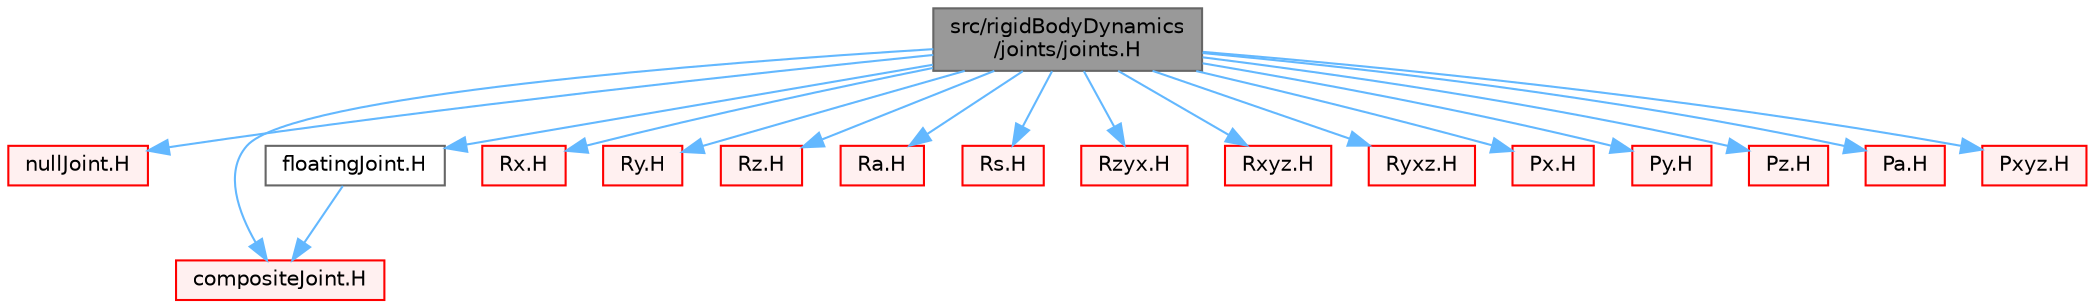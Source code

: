 digraph "src/rigidBodyDynamics/joints/joints.H"
{
 // LATEX_PDF_SIZE
  bgcolor="transparent";
  edge [fontname=Helvetica,fontsize=10,labelfontname=Helvetica,labelfontsize=10];
  node [fontname=Helvetica,fontsize=10,shape=box,height=0.2,width=0.4];
  Node1 [id="Node000001",label="src/rigidBodyDynamics\l/joints/joints.H",height=0.2,width=0.4,color="gray40", fillcolor="grey60", style="filled", fontcolor="black",tooltip=" "];
  Node1 -> Node2 [id="edge1_Node000001_Node000002",color="steelblue1",style="solid",tooltip=" "];
  Node2 [id="Node000002",label="nullJoint.H",height=0.2,width=0.4,color="red", fillcolor="#FFF0F0", style="filled",URL="$nullJoint_8H.html",tooltip=" "];
  Node1 -> Node198 [id="edge2_Node000001_Node000198",color="steelblue1",style="solid",tooltip=" "];
  Node198 [id="Node000198",label="compositeJoint.H",height=0.2,width=0.4,color="red", fillcolor="#FFF0F0", style="filled",URL="$compositeJoint_8H.html",tooltip=" "];
  Node1 -> Node199 [id="edge3_Node000001_Node000199",color="steelblue1",style="solid",tooltip=" "];
  Node199 [id="Node000199",label="floatingJoint.H",height=0.2,width=0.4,color="grey40", fillcolor="white", style="filled",URL="$floatingJoint_8H.html",tooltip=" "];
  Node199 -> Node198 [id="edge4_Node000199_Node000198",color="steelblue1",style="solid",tooltip=" "];
  Node1 -> Node200 [id="edge5_Node000001_Node000200",color="steelblue1",style="solid",tooltip=" "];
  Node200 [id="Node000200",label="Rx.H",height=0.2,width=0.4,color="red", fillcolor="#FFF0F0", style="filled",URL="$Rx_8H.html",tooltip=" "];
  Node1 -> Node201 [id="edge6_Node000001_Node000201",color="steelblue1",style="solid",tooltip=" "];
  Node201 [id="Node000201",label="Ry.H",height=0.2,width=0.4,color="red", fillcolor="#FFF0F0", style="filled",URL="$Ry_8H.html",tooltip=" "];
  Node1 -> Node202 [id="edge7_Node000001_Node000202",color="steelblue1",style="solid",tooltip=" "];
  Node202 [id="Node000202",label="Rz.H",height=0.2,width=0.4,color="red", fillcolor="#FFF0F0", style="filled",URL="$Rz_8H.html",tooltip=" "];
  Node1 -> Node203 [id="edge8_Node000001_Node000203",color="steelblue1",style="solid",tooltip=" "];
  Node203 [id="Node000203",label="Ra.H",height=0.2,width=0.4,color="red", fillcolor="#FFF0F0", style="filled",URL="$Ra_8H.html",tooltip=" "];
  Node1 -> Node204 [id="edge9_Node000001_Node000204",color="steelblue1",style="solid",tooltip=" "];
  Node204 [id="Node000204",label="Rs.H",height=0.2,width=0.4,color="red", fillcolor="#FFF0F0", style="filled",URL="$Rs_8H.html",tooltip=" "];
  Node1 -> Node205 [id="edge10_Node000001_Node000205",color="steelblue1",style="solid",tooltip=" "];
  Node205 [id="Node000205",label="Rzyx.H",height=0.2,width=0.4,color="red", fillcolor="#FFF0F0", style="filled",URL="$Rzyx_8H.html",tooltip=" "];
  Node1 -> Node206 [id="edge11_Node000001_Node000206",color="steelblue1",style="solid",tooltip=" "];
  Node206 [id="Node000206",label="Rxyz.H",height=0.2,width=0.4,color="red", fillcolor="#FFF0F0", style="filled",URL="$Rxyz_8H.html",tooltip=" "];
  Node1 -> Node207 [id="edge12_Node000001_Node000207",color="steelblue1",style="solid",tooltip=" "];
  Node207 [id="Node000207",label="Ryxz.H",height=0.2,width=0.4,color="red", fillcolor="#FFF0F0", style="filled",URL="$Ryxz_8H.html",tooltip=" "];
  Node1 -> Node208 [id="edge13_Node000001_Node000208",color="steelblue1",style="solid",tooltip=" "];
  Node208 [id="Node000208",label="Px.H",height=0.2,width=0.4,color="red", fillcolor="#FFF0F0", style="filled",URL="$Px_8H.html",tooltip=" "];
  Node1 -> Node209 [id="edge14_Node000001_Node000209",color="steelblue1",style="solid",tooltip=" "];
  Node209 [id="Node000209",label="Py.H",height=0.2,width=0.4,color="red", fillcolor="#FFF0F0", style="filled",URL="$Py_8H.html",tooltip=" "];
  Node1 -> Node210 [id="edge15_Node000001_Node000210",color="steelblue1",style="solid",tooltip=" "];
  Node210 [id="Node000210",label="Pz.H",height=0.2,width=0.4,color="red", fillcolor="#FFF0F0", style="filled",URL="$Pz_8H.html",tooltip=" "];
  Node1 -> Node211 [id="edge16_Node000001_Node000211",color="steelblue1",style="solid",tooltip=" "];
  Node211 [id="Node000211",label="Pa.H",height=0.2,width=0.4,color="red", fillcolor="#FFF0F0", style="filled",URL="$Pa_8H.html",tooltip=" "];
  Node1 -> Node212 [id="edge17_Node000001_Node000212",color="steelblue1",style="solid",tooltip=" "];
  Node212 [id="Node000212",label="Pxyz.H",height=0.2,width=0.4,color="red", fillcolor="#FFF0F0", style="filled",URL="$Pxyz_8H.html",tooltip=" "];
}
